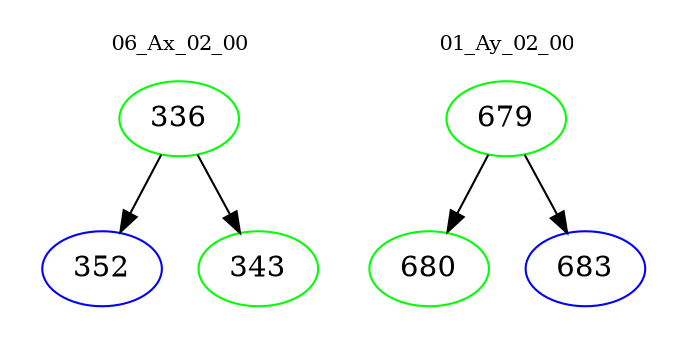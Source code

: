 digraph{
subgraph cluster_0 {
color = white
label = "06_Ax_02_00";
fontsize=10;
T0_336 [label="336", color="green"]
T0_336 -> T0_352 [color="black"]
T0_352 [label="352", color="blue"]
T0_336 -> T0_343 [color="black"]
T0_343 [label="343", color="green"]
}
subgraph cluster_1 {
color = white
label = "01_Ay_02_00";
fontsize=10;
T1_679 [label="679", color="green"]
T1_679 -> T1_680 [color="black"]
T1_680 [label="680", color="green"]
T1_679 -> T1_683 [color="black"]
T1_683 [label="683", color="blue"]
}
}
